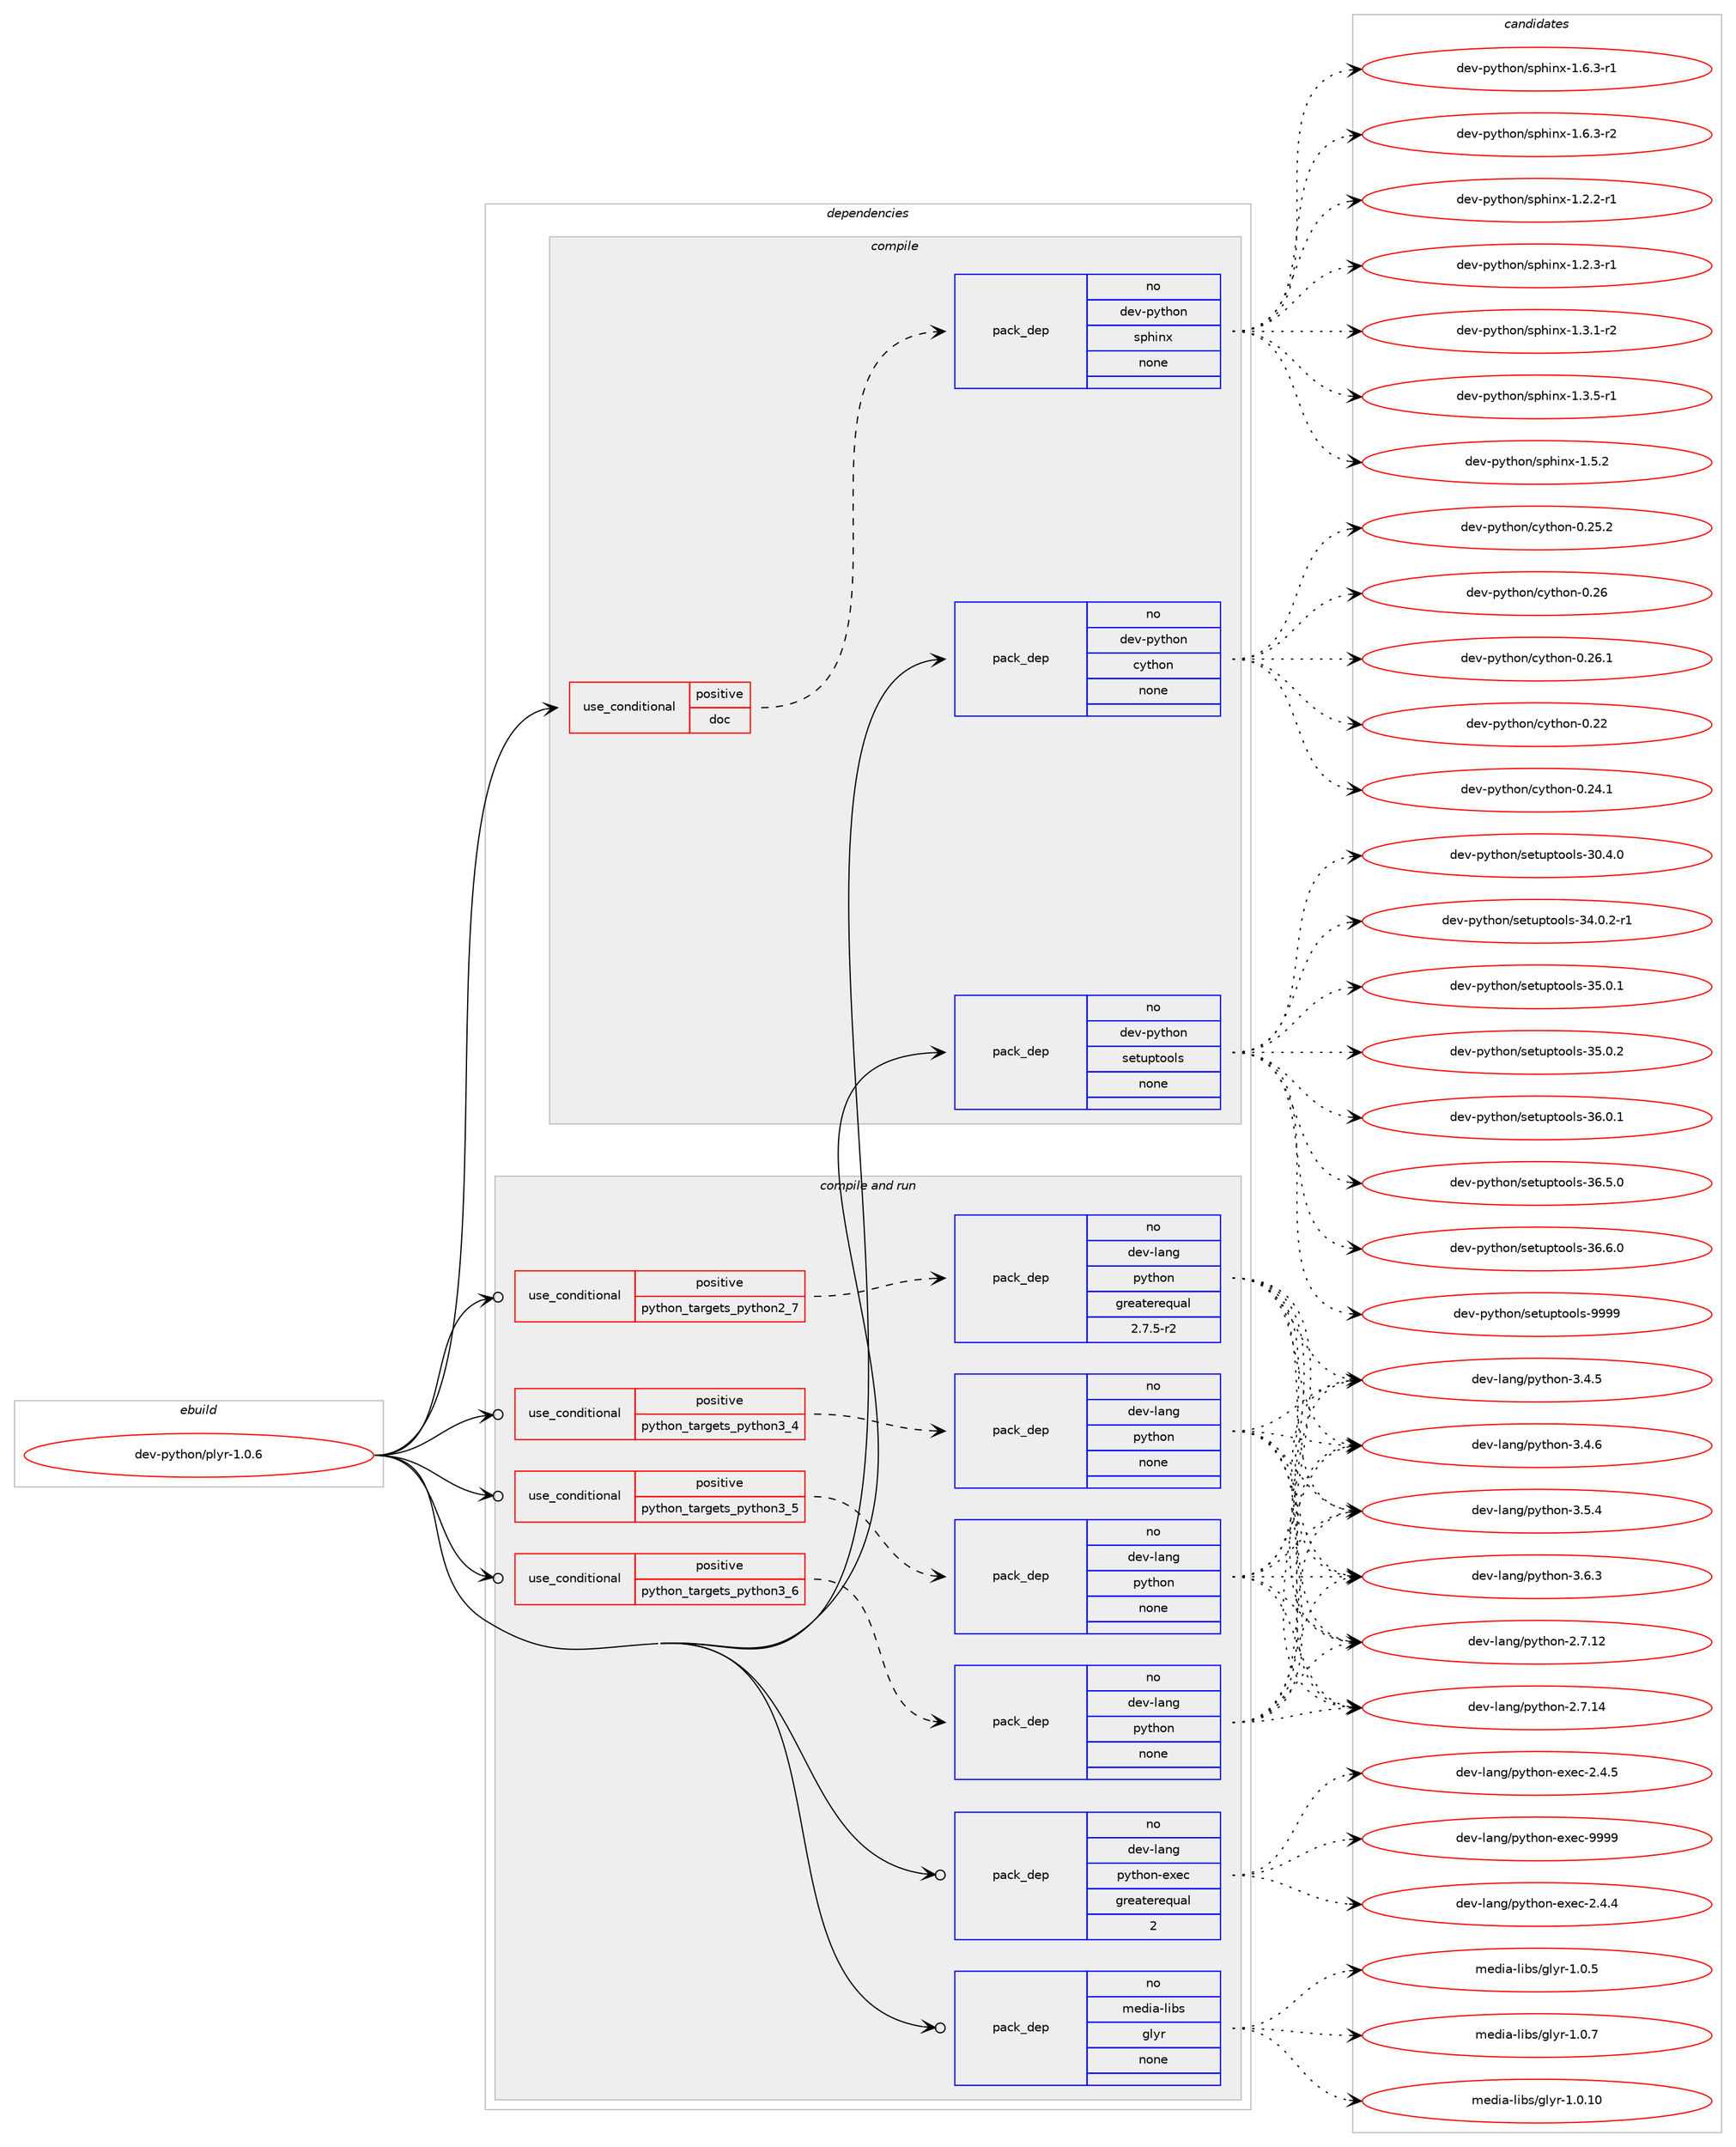 digraph prolog {

# *************
# Graph options
# *************

newrank=true;
concentrate=true;
compound=true;
graph [rankdir=LR,fontname=Helvetica,fontsize=10,ranksep=1.5];#, ranksep=2.5, nodesep=0.2];
edge  [arrowhead=vee];
node  [fontname=Helvetica,fontsize=10];

# **********
# The ebuild
# **********

subgraph cluster_leftcol {
color=gray;
rank=same;
label=<<i>ebuild</i>>;
id [label="dev-python/plyr-1.0.6", color=red, width=4, href="../dev-python/plyr-1.0.6.svg"];
}

# ****************
# The dependencies
# ****************

subgraph cluster_midcol {
color=gray;
label=<<i>dependencies</i>>;
subgraph cluster_compile {
fillcolor="#eeeeee";
style=filled;
label=<<i>compile</i>>;
subgraph cond37428 {
dependency173552 [label=<<TABLE BORDER="0" CELLBORDER="1" CELLSPACING="0" CELLPADDING="4"><TR><TD ROWSPAN="3" CELLPADDING="10">use_conditional</TD></TR><TR><TD>positive</TD></TR><TR><TD>doc</TD></TR></TABLE>>, shape=none, color=red];
subgraph pack132217 {
dependency173553 [label=<<TABLE BORDER="0" CELLBORDER="1" CELLSPACING="0" CELLPADDING="4" WIDTH="220"><TR><TD ROWSPAN="6" CELLPADDING="30">pack_dep</TD></TR><TR><TD WIDTH="110">no</TD></TR><TR><TD>dev-python</TD></TR><TR><TD>sphinx</TD></TR><TR><TD>none</TD></TR><TR><TD></TD></TR></TABLE>>, shape=none, color=blue];
}
dependency173552:e -> dependency173553:w [weight=20,style="dashed",arrowhead="vee"];
}
id:e -> dependency173552:w [weight=20,style="solid",arrowhead="vee"];
subgraph pack132218 {
dependency173554 [label=<<TABLE BORDER="0" CELLBORDER="1" CELLSPACING="0" CELLPADDING="4" WIDTH="220"><TR><TD ROWSPAN="6" CELLPADDING="30">pack_dep</TD></TR><TR><TD WIDTH="110">no</TD></TR><TR><TD>dev-python</TD></TR><TR><TD>cython</TD></TR><TR><TD>none</TD></TR><TR><TD></TD></TR></TABLE>>, shape=none, color=blue];
}
id:e -> dependency173554:w [weight=20,style="solid",arrowhead="vee"];
subgraph pack132219 {
dependency173555 [label=<<TABLE BORDER="0" CELLBORDER="1" CELLSPACING="0" CELLPADDING="4" WIDTH="220"><TR><TD ROWSPAN="6" CELLPADDING="30">pack_dep</TD></TR><TR><TD WIDTH="110">no</TD></TR><TR><TD>dev-python</TD></TR><TR><TD>setuptools</TD></TR><TR><TD>none</TD></TR><TR><TD></TD></TR></TABLE>>, shape=none, color=blue];
}
id:e -> dependency173555:w [weight=20,style="solid",arrowhead="vee"];
}
subgraph cluster_compileandrun {
fillcolor="#eeeeee";
style=filled;
label=<<i>compile and run</i>>;
subgraph cond37429 {
dependency173556 [label=<<TABLE BORDER="0" CELLBORDER="1" CELLSPACING="0" CELLPADDING="4"><TR><TD ROWSPAN="3" CELLPADDING="10">use_conditional</TD></TR><TR><TD>positive</TD></TR><TR><TD>python_targets_python2_7</TD></TR></TABLE>>, shape=none, color=red];
subgraph pack132220 {
dependency173557 [label=<<TABLE BORDER="0" CELLBORDER="1" CELLSPACING="0" CELLPADDING="4" WIDTH="220"><TR><TD ROWSPAN="6" CELLPADDING="30">pack_dep</TD></TR><TR><TD WIDTH="110">no</TD></TR><TR><TD>dev-lang</TD></TR><TR><TD>python</TD></TR><TR><TD>greaterequal</TD></TR><TR><TD>2.7.5-r2</TD></TR></TABLE>>, shape=none, color=blue];
}
dependency173556:e -> dependency173557:w [weight=20,style="dashed",arrowhead="vee"];
}
id:e -> dependency173556:w [weight=20,style="solid",arrowhead="odotvee"];
subgraph cond37430 {
dependency173558 [label=<<TABLE BORDER="0" CELLBORDER="1" CELLSPACING="0" CELLPADDING="4"><TR><TD ROWSPAN="3" CELLPADDING="10">use_conditional</TD></TR><TR><TD>positive</TD></TR><TR><TD>python_targets_python3_4</TD></TR></TABLE>>, shape=none, color=red];
subgraph pack132221 {
dependency173559 [label=<<TABLE BORDER="0" CELLBORDER="1" CELLSPACING="0" CELLPADDING="4" WIDTH="220"><TR><TD ROWSPAN="6" CELLPADDING="30">pack_dep</TD></TR><TR><TD WIDTH="110">no</TD></TR><TR><TD>dev-lang</TD></TR><TR><TD>python</TD></TR><TR><TD>none</TD></TR><TR><TD></TD></TR></TABLE>>, shape=none, color=blue];
}
dependency173558:e -> dependency173559:w [weight=20,style="dashed",arrowhead="vee"];
}
id:e -> dependency173558:w [weight=20,style="solid",arrowhead="odotvee"];
subgraph cond37431 {
dependency173560 [label=<<TABLE BORDER="0" CELLBORDER="1" CELLSPACING="0" CELLPADDING="4"><TR><TD ROWSPAN="3" CELLPADDING="10">use_conditional</TD></TR><TR><TD>positive</TD></TR><TR><TD>python_targets_python3_5</TD></TR></TABLE>>, shape=none, color=red];
subgraph pack132222 {
dependency173561 [label=<<TABLE BORDER="0" CELLBORDER="1" CELLSPACING="0" CELLPADDING="4" WIDTH="220"><TR><TD ROWSPAN="6" CELLPADDING="30">pack_dep</TD></TR><TR><TD WIDTH="110">no</TD></TR><TR><TD>dev-lang</TD></TR><TR><TD>python</TD></TR><TR><TD>none</TD></TR><TR><TD></TD></TR></TABLE>>, shape=none, color=blue];
}
dependency173560:e -> dependency173561:w [weight=20,style="dashed",arrowhead="vee"];
}
id:e -> dependency173560:w [weight=20,style="solid",arrowhead="odotvee"];
subgraph cond37432 {
dependency173562 [label=<<TABLE BORDER="0" CELLBORDER="1" CELLSPACING="0" CELLPADDING="4"><TR><TD ROWSPAN="3" CELLPADDING="10">use_conditional</TD></TR><TR><TD>positive</TD></TR><TR><TD>python_targets_python3_6</TD></TR></TABLE>>, shape=none, color=red];
subgraph pack132223 {
dependency173563 [label=<<TABLE BORDER="0" CELLBORDER="1" CELLSPACING="0" CELLPADDING="4" WIDTH="220"><TR><TD ROWSPAN="6" CELLPADDING="30">pack_dep</TD></TR><TR><TD WIDTH="110">no</TD></TR><TR><TD>dev-lang</TD></TR><TR><TD>python</TD></TR><TR><TD>none</TD></TR><TR><TD></TD></TR></TABLE>>, shape=none, color=blue];
}
dependency173562:e -> dependency173563:w [weight=20,style="dashed",arrowhead="vee"];
}
id:e -> dependency173562:w [weight=20,style="solid",arrowhead="odotvee"];
subgraph pack132224 {
dependency173564 [label=<<TABLE BORDER="0" CELLBORDER="1" CELLSPACING="0" CELLPADDING="4" WIDTH="220"><TR><TD ROWSPAN="6" CELLPADDING="30">pack_dep</TD></TR><TR><TD WIDTH="110">no</TD></TR><TR><TD>dev-lang</TD></TR><TR><TD>python-exec</TD></TR><TR><TD>greaterequal</TD></TR><TR><TD>2</TD></TR></TABLE>>, shape=none, color=blue];
}
id:e -> dependency173564:w [weight=20,style="solid",arrowhead="odotvee"];
subgraph pack132225 {
dependency173565 [label=<<TABLE BORDER="0" CELLBORDER="1" CELLSPACING="0" CELLPADDING="4" WIDTH="220"><TR><TD ROWSPAN="6" CELLPADDING="30">pack_dep</TD></TR><TR><TD WIDTH="110">no</TD></TR><TR><TD>media-libs</TD></TR><TR><TD>glyr</TD></TR><TR><TD>none</TD></TR><TR><TD></TD></TR></TABLE>>, shape=none, color=blue];
}
id:e -> dependency173565:w [weight=20,style="solid",arrowhead="odotvee"];
}
subgraph cluster_run {
fillcolor="#eeeeee";
style=filled;
label=<<i>run</i>>;
}
}

# **************
# The candidates
# **************

subgraph cluster_choices {
rank=same;
color=gray;
label=<<i>candidates</i>>;

subgraph choice132217 {
color=black;
nodesep=1;
choice10010111845112121116104111110471151121041051101204549465046504511449 [label="dev-python/sphinx-1.2.2-r1", color=red, width=4,href="../dev-python/sphinx-1.2.2-r1.svg"];
choice10010111845112121116104111110471151121041051101204549465046514511449 [label="dev-python/sphinx-1.2.3-r1", color=red, width=4,href="../dev-python/sphinx-1.2.3-r1.svg"];
choice10010111845112121116104111110471151121041051101204549465146494511450 [label="dev-python/sphinx-1.3.1-r2", color=red, width=4,href="../dev-python/sphinx-1.3.1-r2.svg"];
choice10010111845112121116104111110471151121041051101204549465146534511449 [label="dev-python/sphinx-1.3.5-r1", color=red, width=4,href="../dev-python/sphinx-1.3.5-r1.svg"];
choice1001011184511212111610411111047115112104105110120454946534650 [label="dev-python/sphinx-1.5.2", color=red, width=4,href="../dev-python/sphinx-1.5.2.svg"];
choice10010111845112121116104111110471151121041051101204549465446514511449 [label="dev-python/sphinx-1.6.3-r1", color=red, width=4,href="../dev-python/sphinx-1.6.3-r1.svg"];
choice10010111845112121116104111110471151121041051101204549465446514511450 [label="dev-python/sphinx-1.6.3-r2", color=red, width=4,href="../dev-python/sphinx-1.6.3-r2.svg"];
dependency173553:e -> choice10010111845112121116104111110471151121041051101204549465046504511449:w [style=dotted,weight="100"];
dependency173553:e -> choice10010111845112121116104111110471151121041051101204549465046514511449:w [style=dotted,weight="100"];
dependency173553:e -> choice10010111845112121116104111110471151121041051101204549465146494511450:w [style=dotted,weight="100"];
dependency173553:e -> choice10010111845112121116104111110471151121041051101204549465146534511449:w [style=dotted,weight="100"];
dependency173553:e -> choice1001011184511212111610411111047115112104105110120454946534650:w [style=dotted,weight="100"];
dependency173553:e -> choice10010111845112121116104111110471151121041051101204549465446514511449:w [style=dotted,weight="100"];
dependency173553:e -> choice10010111845112121116104111110471151121041051101204549465446514511450:w [style=dotted,weight="100"];
}
subgraph choice132218 {
color=black;
nodesep=1;
choice1001011184511212111610411111047991211161041111104548465050 [label="dev-python/cython-0.22", color=red, width=4,href="../dev-python/cython-0.22.svg"];
choice10010111845112121116104111110479912111610411111045484650524649 [label="dev-python/cython-0.24.1", color=red, width=4,href="../dev-python/cython-0.24.1.svg"];
choice10010111845112121116104111110479912111610411111045484650534650 [label="dev-python/cython-0.25.2", color=red, width=4,href="../dev-python/cython-0.25.2.svg"];
choice1001011184511212111610411111047991211161041111104548465054 [label="dev-python/cython-0.26", color=red, width=4,href="../dev-python/cython-0.26.svg"];
choice10010111845112121116104111110479912111610411111045484650544649 [label="dev-python/cython-0.26.1", color=red, width=4,href="../dev-python/cython-0.26.1.svg"];
dependency173554:e -> choice1001011184511212111610411111047991211161041111104548465050:w [style=dotted,weight="100"];
dependency173554:e -> choice10010111845112121116104111110479912111610411111045484650524649:w [style=dotted,weight="100"];
dependency173554:e -> choice10010111845112121116104111110479912111610411111045484650534650:w [style=dotted,weight="100"];
dependency173554:e -> choice1001011184511212111610411111047991211161041111104548465054:w [style=dotted,weight="100"];
dependency173554:e -> choice10010111845112121116104111110479912111610411111045484650544649:w [style=dotted,weight="100"];
}
subgraph choice132219 {
color=black;
nodesep=1;
choice100101118451121211161041111104711510111611711211611111110811545514846524648 [label="dev-python/setuptools-30.4.0", color=red, width=4,href="../dev-python/setuptools-30.4.0.svg"];
choice1001011184511212111610411111047115101116117112116111111108115455152464846504511449 [label="dev-python/setuptools-34.0.2-r1", color=red, width=4,href="../dev-python/setuptools-34.0.2-r1.svg"];
choice100101118451121211161041111104711510111611711211611111110811545515346484649 [label="dev-python/setuptools-35.0.1", color=red, width=4,href="../dev-python/setuptools-35.0.1.svg"];
choice100101118451121211161041111104711510111611711211611111110811545515346484650 [label="dev-python/setuptools-35.0.2", color=red, width=4,href="../dev-python/setuptools-35.0.2.svg"];
choice100101118451121211161041111104711510111611711211611111110811545515446484649 [label="dev-python/setuptools-36.0.1", color=red, width=4,href="../dev-python/setuptools-36.0.1.svg"];
choice100101118451121211161041111104711510111611711211611111110811545515446534648 [label="dev-python/setuptools-36.5.0", color=red, width=4,href="../dev-python/setuptools-36.5.0.svg"];
choice100101118451121211161041111104711510111611711211611111110811545515446544648 [label="dev-python/setuptools-36.6.0", color=red, width=4,href="../dev-python/setuptools-36.6.0.svg"];
choice10010111845112121116104111110471151011161171121161111111081154557575757 [label="dev-python/setuptools-9999", color=red, width=4,href="../dev-python/setuptools-9999.svg"];
dependency173555:e -> choice100101118451121211161041111104711510111611711211611111110811545514846524648:w [style=dotted,weight="100"];
dependency173555:e -> choice1001011184511212111610411111047115101116117112116111111108115455152464846504511449:w [style=dotted,weight="100"];
dependency173555:e -> choice100101118451121211161041111104711510111611711211611111110811545515346484649:w [style=dotted,weight="100"];
dependency173555:e -> choice100101118451121211161041111104711510111611711211611111110811545515346484650:w [style=dotted,weight="100"];
dependency173555:e -> choice100101118451121211161041111104711510111611711211611111110811545515446484649:w [style=dotted,weight="100"];
dependency173555:e -> choice100101118451121211161041111104711510111611711211611111110811545515446534648:w [style=dotted,weight="100"];
dependency173555:e -> choice100101118451121211161041111104711510111611711211611111110811545515446544648:w [style=dotted,weight="100"];
dependency173555:e -> choice10010111845112121116104111110471151011161171121161111111081154557575757:w [style=dotted,weight="100"];
}
subgraph choice132220 {
color=black;
nodesep=1;
choice10010111845108971101034711212111610411111045504655464950 [label="dev-lang/python-2.7.12", color=red, width=4,href="../dev-lang/python-2.7.12.svg"];
choice10010111845108971101034711212111610411111045504655464952 [label="dev-lang/python-2.7.14", color=red, width=4,href="../dev-lang/python-2.7.14.svg"];
choice100101118451089711010347112121116104111110455146524653 [label="dev-lang/python-3.4.5", color=red, width=4,href="../dev-lang/python-3.4.5.svg"];
choice100101118451089711010347112121116104111110455146524654 [label="dev-lang/python-3.4.6", color=red, width=4,href="../dev-lang/python-3.4.6.svg"];
choice100101118451089711010347112121116104111110455146534652 [label="dev-lang/python-3.5.4", color=red, width=4,href="../dev-lang/python-3.5.4.svg"];
choice100101118451089711010347112121116104111110455146544651 [label="dev-lang/python-3.6.3", color=red, width=4,href="../dev-lang/python-3.6.3.svg"];
dependency173557:e -> choice10010111845108971101034711212111610411111045504655464950:w [style=dotted,weight="100"];
dependency173557:e -> choice10010111845108971101034711212111610411111045504655464952:w [style=dotted,weight="100"];
dependency173557:e -> choice100101118451089711010347112121116104111110455146524653:w [style=dotted,weight="100"];
dependency173557:e -> choice100101118451089711010347112121116104111110455146524654:w [style=dotted,weight="100"];
dependency173557:e -> choice100101118451089711010347112121116104111110455146534652:w [style=dotted,weight="100"];
dependency173557:e -> choice100101118451089711010347112121116104111110455146544651:w [style=dotted,weight="100"];
}
subgraph choice132221 {
color=black;
nodesep=1;
choice10010111845108971101034711212111610411111045504655464950 [label="dev-lang/python-2.7.12", color=red, width=4,href="../dev-lang/python-2.7.12.svg"];
choice10010111845108971101034711212111610411111045504655464952 [label="dev-lang/python-2.7.14", color=red, width=4,href="../dev-lang/python-2.7.14.svg"];
choice100101118451089711010347112121116104111110455146524653 [label="dev-lang/python-3.4.5", color=red, width=4,href="../dev-lang/python-3.4.5.svg"];
choice100101118451089711010347112121116104111110455146524654 [label="dev-lang/python-3.4.6", color=red, width=4,href="../dev-lang/python-3.4.6.svg"];
choice100101118451089711010347112121116104111110455146534652 [label="dev-lang/python-3.5.4", color=red, width=4,href="../dev-lang/python-3.5.4.svg"];
choice100101118451089711010347112121116104111110455146544651 [label="dev-lang/python-3.6.3", color=red, width=4,href="../dev-lang/python-3.6.3.svg"];
dependency173559:e -> choice10010111845108971101034711212111610411111045504655464950:w [style=dotted,weight="100"];
dependency173559:e -> choice10010111845108971101034711212111610411111045504655464952:w [style=dotted,weight="100"];
dependency173559:e -> choice100101118451089711010347112121116104111110455146524653:w [style=dotted,weight="100"];
dependency173559:e -> choice100101118451089711010347112121116104111110455146524654:w [style=dotted,weight="100"];
dependency173559:e -> choice100101118451089711010347112121116104111110455146534652:w [style=dotted,weight="100"];
dependency173559:e -> choice100101118451089711010347112121116104111110455146544651:w [style=dotted,weight="100"];
}
subgraph choice132222 {
color=black;
nodesep=1;
choice10010111845108971101034711212111610411111045504655464950 [label="dev-lang/python-2.7.12", color=red, width=4,href="../dev-lang/python-2.7.12.svg"];
choice10010111845108971101034711212111610411111045504655464952 [label="dev-lang/python-2.7.14", color=red, width=4,href="../dev-lang/python-2.7.14.svg"];
choice100101118451089711010347112121116104111110455146524653 [label="dev-lang/python-3.4.5", color=red, width=4,href="../dev-lang/python-3.4.5.svg"];
choice100101118451089711010347112121116104111110455146524654 [label="dev-lang/python-3.4.6", color=red, width=4,href="../dev-lang/python-3.4.6.svg"];
choice100101118451089711010347112121116104111110455146534652 [label="dev-lang/python-3.5.4", color=red, width=4,href="../dev-lang/python-3.5.4.svg"];
choice100101118451089711010347112121116104111110455146544651 [label="dev-lang/python-3.6.3", color=red, width=4,href="../dev-lang/python-3.6.3.svg"];
dependency173561:e -> choice10010111845108971101034711212111610411111045504655464950:w [style=dotted,weight="100"];
dependency173561:e -> choice10010111845108971101034711212111610411111045504655464952:w [style=dotted,weight="100"];
dependency173561:e -> choice100101118451089711010347112121116104111110455146524653:w [style=dotted,weight="100"];
dependency173561:e -> choice100101118451089711010347112121116104111110455146524654:w [style=dotted,weight="100"];
dependency173561:e -> choice100101118451089711010347112121116104111110455146534652:w [style=dotted,weight="100"];
dependency173561:e -> choice100101118451089711010347112121116104111110455146544651:w [style=dotted,weight="100"];
}
subgraph choice132223 {
color=black;
nodesep=1;
choice10010111845108971101034711212111610411111045504655464950 [label="dev-lang/python-2.7.12", color=red, width=4,href="../dev-lang/python-2.7.12.svg"];
choice10010111845108971101034711212111610411111045504655464952 [label="dev-lang/python-2.7.14", color=red, width=4,href="../dev-lang/python-2.7.14.svg"];
choice100101118451089711010347112121116104111110455146524653 [label="dev-lang/python-3.4.5", color=red, width=4,href="../dev-lang/python-3.4.5.svg"];
choice100101118451089711010347112121116104111110455146524654 [label="dev-lang/python-3.4.6", color=red, width=4,href="../dev-lang/python-3.4.6.svg"];
choice100101118451089711010347112121116104111110455146534652 [label="dev-lang/python-3.5.4", color=red, width=4,href="../dev-lang/python-3.5.4.svg"];
choice100101118451089711010347112121116104111110455146544651 [label="dev-lang/python-3.6.3", color=red, width=4,href="../dev-lang/python-3.6.3.svg"];
dependency173563:e -> choice10010111845108971101034711212111610411111045504655464950:w [style=dotted,weight="100"];
dependency173563:e -> choice10010111845108971101034711212111610411111045504655464952:w [style=dotted,weight="100"];
dependency173563:e -> choice100101118451089711010347112121116104111110455146524653:w [style=dotted,weight="100"];
dependency173563:e -> choice100101118451089711010347112121116104111110455146524654:w [style=dotted,weight="100"];
dependency173563:e -> choice100101118451089711010347112121116104111110455146534652:w [style=dotted,weight="100"];
dependency173563:e -> choice100101118451089711010347112121116104111110455146544651:w [style=dotted,weight="100"];
}
subgraph choice132224 {
color=black;
nodesep=1;
choice1001011184510897110103471121211161041111104510112010199455046524652 [label="dev-lang/python-exec-2.4.4", color=red, width=4,href="../dev-lang/python-exec-2.4.4.svg"];
choice1001011184510897110103471121211161041111104510112010199455046524653 [label="dev-lang/python-exec-2.4.5", color=red, width=4,href="../dev-lang/python-exec-2.4.5.svg"];
choice10010111845108971101034711212111610411111045101120101994557575757 [label="dev-lang/python-exec-9999", color=red, width=4,href="../dev-lang/python-exec-9999.svg"];
dependency173564:e -> choice1001011184510897110103471121211161041111104510112010199455046524652:w [style=dotted,weight="100"];
dependency173564:e -> choice1001011184510897110103471121211161041111104510112010199455046524653:w [style=dotted,weight="100"];
dependency173564:e -> choice10010111845108971101034711212111610411111045101120101994557575757:w [style=dotted,weight="100"];
}
subgraph choice132225 {
color=black;
nodesep=1;
choice1091011001059745108105981154710310812111445494648464948 [label="media-libs/glyr-1.0.10", color=red, width=4,href="../media-libs/glyr-1.0.10.svg"];
choice10910110010597451081059811547103108121114454946484653 [label="media-libs/glyr-1.0.5", color=red, width=4,href="../media-libs/glyr-1.0.5.svg"];
choice10910110010597451081059811547103108121114454946484655 [label="media-libs/glyr-1.0.7", color=red, width=4,href="../media-libs/glyr-1.0.7.svg"];
dependency173565:e -> choice1091011001059745108105981154710310812111445494648464948:w [style=dotted,weight="100"];
dependency173565:e -> choice10910110010597451081059811547103108121114454946484653:w [style=dotted,weight="100"];
dependency173565:e -> choice10910110010597451081059811547103108121114454946484655:w [style=dotted,weight="100"];
}
}

}
